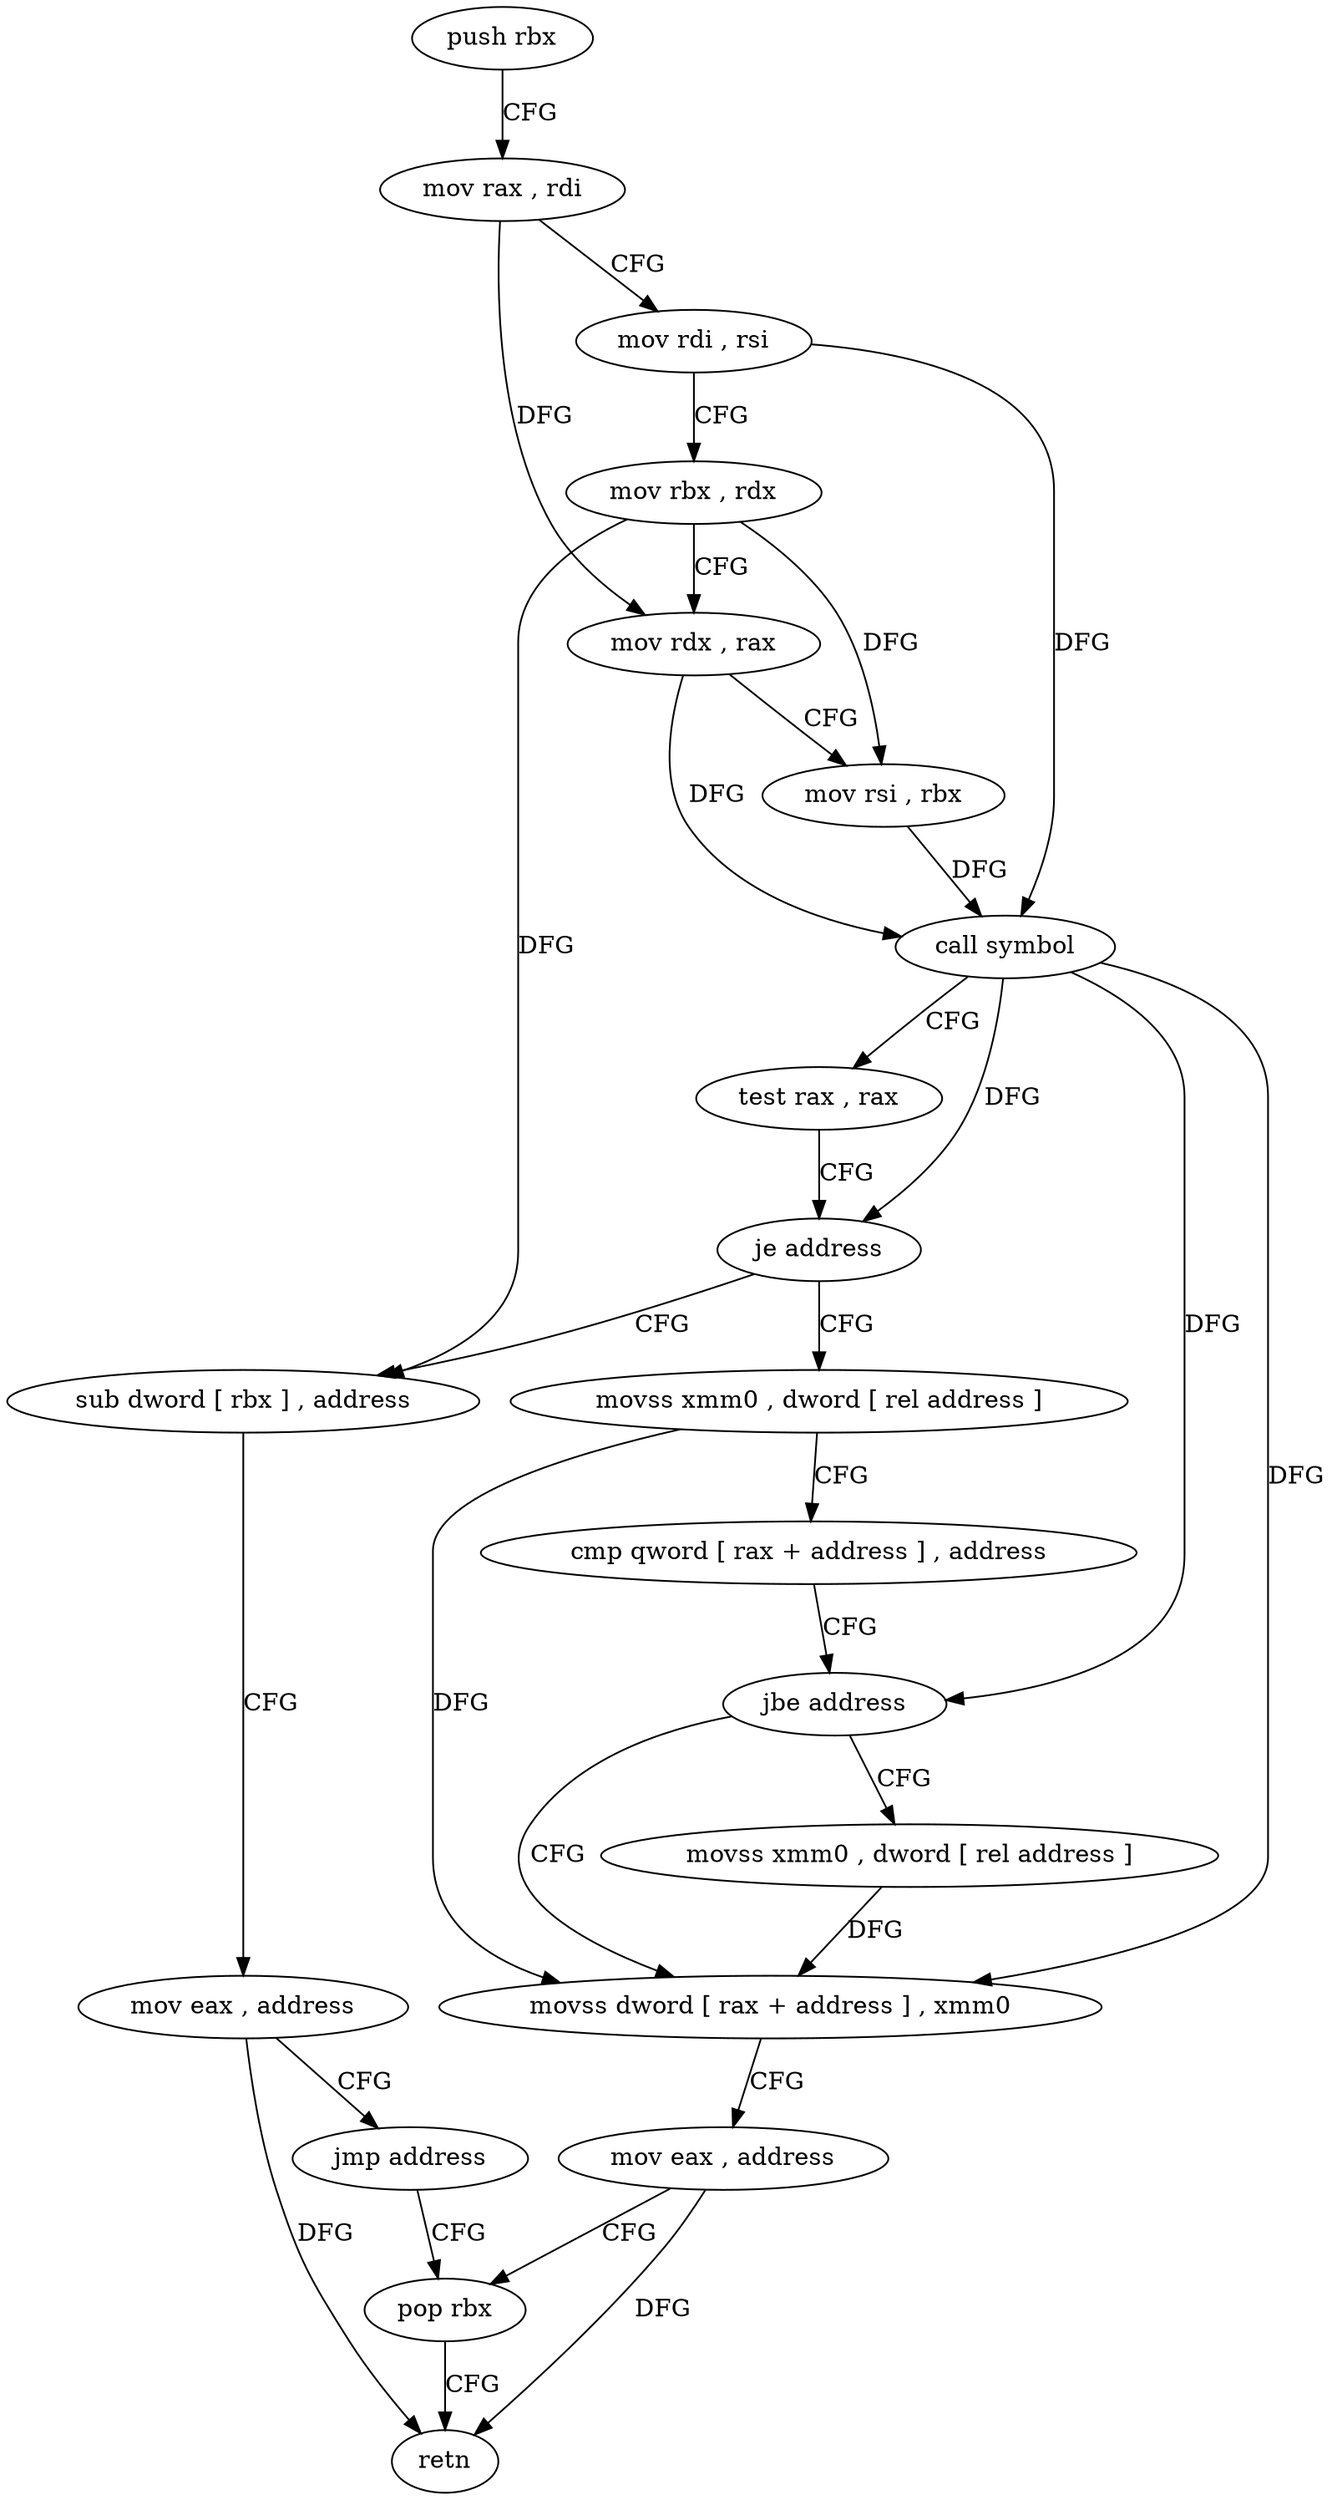 digraph "func" {
"4245974" [label = "push rbx" ]
"4245975" [label = "mov rax , rdi" ]
"4245978" [label = "mov rdi , rsi" ]
"4245981" [label = "mov rbx , rdx" ]
"4245984" [label = "mov rdx , rax" ]
"4245987" [label = "mov rsi , rbx" ]
"4245990" [label = "call symbol" ]
"4245995" [label = "test rax , rax" ]
"4245998" [label = "je address" ]
"4246035" [label = "sub dword [ rbx ] , address" ]
"4246000" [label = "movss xmm0 , dword [ rel address ]" ]
"4246038" [label = "mov eax , address" ]
"4246043" [label = "jmp address" ]
"4246033" [label = "pop rbx" ]
"4246008" [label = "cmp qword [ rax + address ] , address" ]
"4246013" [label = "jbe address" ]
"4246023" [label = "movss dword [ rax + address ] , xmm0" ]
"4246015" [label = "movss xmm0 , dword [ rel address ]" ]
"4246034" [label = "retn" ]
"4246028" [label = "mov eax , address" ]
"4245974" -> "4245975" [ label = "CFG" ]
"4245975" -> "4245978" [ label = "CFG" ]
"4245975" -> "4245984" [ label = "DFG" ]
"4245978" -> "4245981" [ label = "CFG" ]
"4245978" -> "4245990" [ label = "DFG" ]
"4245981" -> "4245984" [ label = "CFG" ]
"4245981" -> "4245987" [ label = "DFG" ]
"4245981" -> "4246035" [ label = "DFG" ]
"4245984" -> "4245987" [ label = "CFG" ]
"4245984" -> "4245990" [ label = "DFG" ]
"4245987" -> "4245990" [ label = "DFG" ]
"4245990" -> "4245995" [ label = "CFG" ]
"4245990" -> "4245998" [ label = "DFG" ]
"4245990" -> "4246013" [ label = "DFG" ]
"4245990" -> "4246023" [ label = "DFG" ]
"4245995" -> "4245998" [ label = "CFG" ]
"4245998" -> "4246035" [ label = "CFG" ]
"4245998" -> "4246000" [ label = "CFG" ]
"4246035" -> "4246038" [ label = "CFG" ]
"4246000" -> "4246008" [ label = "CFG" ]
"4246000" -> "4246023" [ label = "DFG" ]
"4246038" -> "4246043" [ label = "CFG" ]
"4246038" -> "4246034" [ label = "DFG" ]
"4246043" -> "4246033" [ label = "CFG" ]
"4246033" -> "4246034" [ label = "CFG" ]
"4246008" -> "4246013" [ label = "CFG" ]
"4246013" -> "4246023" [ label = "CFG" ]
"4246013" -> "4246015" [ label = "CFG" ]
"4246023" -> "4246028" [ label = "CFG" ]
"4246015" -> "4246023" [ label = "DFG" ]
"4246028" -> "4246033" [ label = "CFG" ]
"4246028" -> "4246034" [ label = "DFG" ]
}
